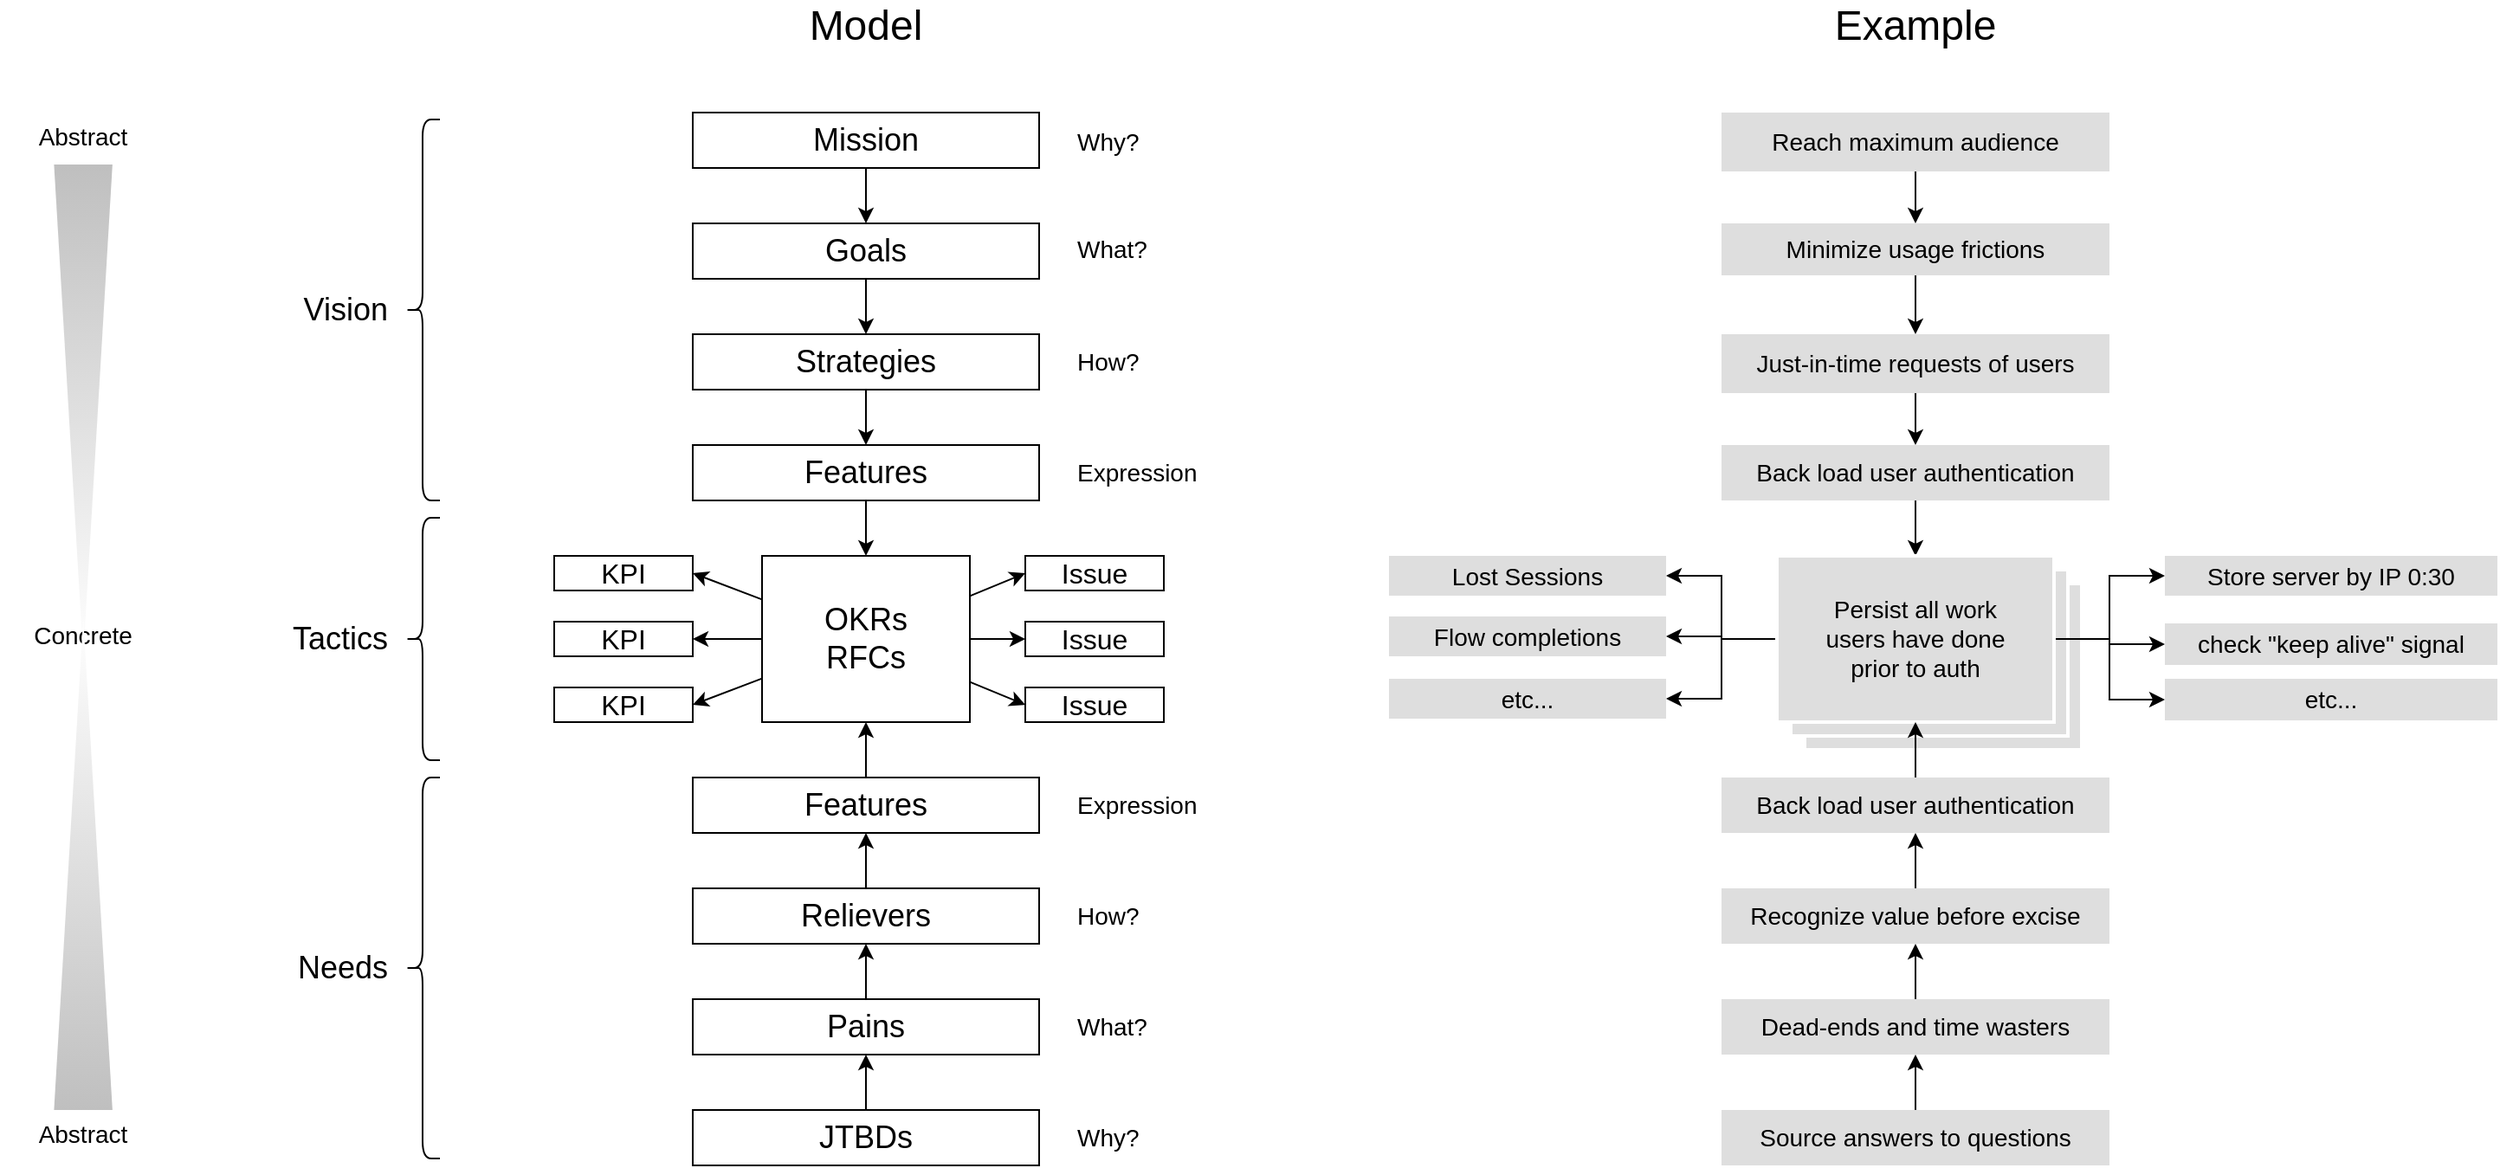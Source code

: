 <mxfile version="16.0.2" type="device"><diagram id="cLoikey2XO72P7-0kfrK" name="Page-1"><mxGraphModel dx="1841" dy="1204" grid="1" gridSize="8" guides="1" tooltips="1" connect="1" arrows="1" fold="1" page="1" pageScale="1" pageWidth="1600" pageHeight="800" math="0" shadow="0"><root><mxCell id="0"/><mxCell id="1" parent="0"/><mxCell id="8Ul-JZNZtvyJDMxzE2Li-91" value="Persist all work users have done prior to auth" style="text;html=1;align=center;verticalAlign=middle;whiteSpace=wrap;rounded=0;fontSize=14;fillColor=#DEDEDE;strokeColor=#FFFFFF;spacingTop=8;spacing=8;spacingLeft=8;spacingBottom=8;spacingRight=8;strokeWidth=2;" vertex="1" parent="1"><mxGeometry x="1136" y="369" width="160" height="96" as="geometry"/></mxCell><mxCell id="8Ul-JZNZtvyJDMxzE2Li-90" value="Persist all work users have done prior to auth" style="text;html=1;align=center;verticalAlign=middle;whiteSpace=wrap;rounded=0;fontSize=14;fillColor=#DEDEDE;strokeColor=#FFFFFF;spacingTop=8;spacing=8;spacingLeft=8;spacingBottom=8;spacingRight=8;strokeWidth=2;" vertex="1" parent="1"><mxGeometry x="1128" y="361" width="160" height="96" as="geometry"/></mxCell><mxCell id="2" value="Vision" style="text;html=1;strokeColor=none;fillColor=none;align=right;verticalAlign=middle;whiteSpace=wrap;rounded=0;fontSize=18;" parent="1" vertex="1"><mxGeometry x="200" y="201" width="120" height="20" as="geometry"/></mxCell><mxCell id="3" value="Tactics" style="text;html=1;strokeColor=none;fillColor=none;align=right;verticalAlign=middle;whiteSpace=wrap;rounded=0;fontSize=18;" parent="1" vertex="1"><mxGeometry x="200" y="391" width="120" height="20" as="geometry"/></mxCell><mxCell id="4" value="Needs" style="text;html=1;strokeColor=none;fillColor=none;align=right;verticalAlign=middle;whiteSpace=wrap;rounded=0;fontSize=18;" parent="1" vertex="1"><mxGeometry x="200" y="581" width="120" height="20" as="geometry"/></mxCell><mxCell id="10" style="edgeStyle=none;html=1;fontSize=18;" parent="1" source="6" target="7" edge="1"><mxGeometry relative="1" as="geometry"/></mxCell><mxCell id="6" value="Mission" style="rounded=0;whiteSpace=wrap;html=1;fontSize=18;align=center;" parent="1" vertex="1"><mxGeometry x="494" y="97" width="200" height="32" as="geometry"/></mxCell><mxCell id="11" style="edgeStyle=none;html=1;fontSize=18;" parent="1" source="7" target="8" edge="1"><mxGeometry relative="1" as="geometry"/></mxCell><mxCell id="7" value="Goals" style="rounded=0;whiteSpace=wrap;html=1;fontSize=18;align=center;" parent="1" vertex="1"><mxGeometry x="494" y="161" width="200" height="32" as="geometry"/></mxCell><mxCell id="12" style="edgeStyle=none;html=1;fontSize=18;" parent="1" source="8" target="9" edge="1"><mxGeometry relative="1" as="geometry"/></mxCell><mxCell id="8" value="Strategies" style="rounded=0;whiteSpace=wrap;html=1;fontSize=18;align=center;" parent="1" vertex="1"><mxGeometry x="494" y="225" width="200" height="32" as="geometry"/></mxCell><mxCell id="39" style="edgeStyle=none;html=1;entryX=0.5;entryY=0;entryDx=0;entryDy=0;fontSize=16;" parent="1" source="9" target="27" edge="1"><mxGeometry relative="1" as="geometry"/></mxCell><mxCell id="9" value="Features" style="rounded=0;whiteSpace=wrap;html=1;fontSize=18;align=center;" parent="1" vertex="1"><mxGeometry x="494" y="289" width="200" height="32" as="geometry"/></mxCell><mxCell id="15" value="Why?" style="text;html=1;strokeColor=none;fillColor=none;align=left;verticalAlign=middle;whiteSpace=wrap;rounded=0;fontSize=14;" parent="1" vertex="1"><mxGeometry x="714" y="104" width="40" height="20" as="geometry"/></mxCell><mxCell id="16" value="What?" style="text;html=1;strokeColor=none;fillColor=none;align=left;verticalAlign=middle;whiteSpace=wrap;rounded=0;fontSize=14;" parent="1" vertex="1"><mxGeometry x="714" y="166" width="40" height="20" as="geometry"/></mxCell><mxCell id="17" value="How?" style="text;html=1;strokeColor=none;fillColor=none;align=left;verticalAlign=middle;whiteSpace=wrap;rounded=0;fontSize=14;" parent="1" vertex="1"><mxGeometry x="714" y="231" width="40" height="20" as="geometry"/></mxCell><mxCell id="18" value="Expression" style="text;html=1;strokeColor=none;fillColor=none;align=left;verticalAlign=middle;whiteSpace=wrap;rounded=0;fontSize=14;" parent="1" vertex="1"><mxGeometry x="714" y="295" width="100" height="20" as="geometry"/></mxCell><mxCell id="23" value="Abstract" style="text;html=1;strokeColor=none;fillColor=none;align=center;verticalAlign=top;whiteSpace=wrap;rounded=0;fontSize=14;fontStyle=0" parent="1" vertex="1"><mxGeometry x="94.18" y="96" width="96" height="32" as="geometry"/></mxCell><mxCell id="24" value="KPI" style="rounded=0;whiteSpace=wrap;html=1;fontSize=16;align=center;" parent="1" vertex="1"><mxGeometry x="414" y="353" width="80" height="20" as="geometry"/></mxCell><mxCell id="30" style="edgeStyle=none;html=1;entryX=1;entryY=0.5;entryDx=0;entryDy=0;fontSize=14;" parent="1" source="27" target="24" edge="1"><mxGeometry relative="1" as="geometry"/></mxCell><mxCell id="31" style="edgeStyle=none;html=1;entryX=1;entryY=0.5;entryDx=0;entryDy=0;fontSize=14;" parent="1" source="27" target="28" edge="1"><mxGeometry relative="1" as="geometry"/></mxCell><mxCell id="32" style="edgeStyle=none;html=1;entryX=1;entryY=0.5;entryDx=0;entryDy=0;fontSize=14;" parent="1" source="27" target="29" edge="1"><mxGeometry relative="1" as="geometry"/></mxCell><mxCell id="36" style="edgeStyle=none;html=1;entryX=0;entryY=0.5;entryDx=0;entryDy=0;fontSize=14;" parent="1" source="27" target="33" edge="1"><mxGeometry relative="1" as="geometry"/></mxCell><mxCell id="37" style="edgeStyle=none;html=1;entryX=0;entryY=0.5;entryDx=0;entryDy=0;fontSize=14;" parent="1" source="27" target="34" edge="1"><mxGeometry relative="1" as="geometry"/></mxCell><mxCell id="38" style="edgeStyle=none;html=1;entryX=0;entryY=0.5;entryDx=0;entryDy=0;fontSize=14;" parent="1" source="27" target="35" edge="1"><mxGeometry relative="1" as="geometry"/></mxCell><mxCell id="27" value="OKRs&lt;br&gt;RFCs" style="rounded=0;whiteSpace=wrap;html=1;fontSize=18;align=center;" parent="1" vertex="1"><mxGeometry x="534" y="353" width="120" height="96" as="geometry"/></mxCell><mxCell id="28" value="KPI" style="rounded=0;whiteSpace=wrap;html=1;fontSize=16;align=center;" parent="1" vertex="1"><mxGeometry x="414" y="391" width="80" height="20" as="geometry"/></mxCell><mxCell id="29" value="KPI" style="rounded=0;whiteSpace=wrap;html=1;fontSize=16;align=center;" parent="1" vertex="1"><mxGeometry x="414" y="429" width="80" height="20" as="geometry"/></mxCell><mxCell id="33" value="Issue" style="rounded=0;whiteSpace=wrap;html=1;fontSize=16;align=center;" parent="1" vertex="1"><mxGeometry x="686" y="353" width="80" height="20" as="geometry"/></mxCell><mxCell id="34" value="Issue" style="rounded=0;whiteSpace=wrap;html=1;fontSize=16;align=center;" parent="1" vertex="1"><mxGeometry x="686" y="391" width="80" height="20" as="geometry"/></mxCell><mxCell id="35" value="Issue" style="rounded=0;whiteSpace=wrap;html=1;fontSize=16;align=center;" parent="1" vertex="1"><mxGeometry x="686" y="429" width="80" height="20" as="geometry"/></mxCell><mxCell id="54" style="edgeStyle=none;html=1;entryX=0.5;entryY=1;entryDx=0;entryDy=0;fontSize=16;" parent="1" source="41" target="27" edge="1"><mxGeometry relative="1" as="geometry"/></mxCell><mxCell id="41" value="Features" style="rounded=0;whiteSpace=wrap;html=1;fontSize=18;align=center;" parent="1" vertex="1"><mxGeometry x="494" y="481" width="200" height="32" as="geometry"/></mxCell><mxCell id="47" value="Expression" style="text;html=1;strokeColor=none;fillColor=none;align=left;verticalAlign=middle;whiteSpace=wrap;rounded=0;fontSize=14;" parent="1" vertex="1"><mxGeometry x="714" y="487" width="100" height="20" as="geometry"/></mxCell><mxCell id="48" value="How?" style="text;html=1;strokeColor=none;fillColor=none;align=left;verticalAlign=middle;whiteSpace=wrap;rounded=0;fontSize=14;" parent="1" vertex="1"><mxGeometry x="714" y="551" width="40" height="20" as="geometry"/></mxCell><mxCell id="49" value="What?" style="text;html=1;strokeColor=none;fillColor=none;align=left;verticalAlign=middle;whiteSpace=wrap;rounded=0;fontSize=14;" parent="1" vertex="1"><mxGeometry x="714" y="615" width="40" height="20" as="geometry"/></mxCell><mxCell id="50" value="Why?" style="text;html=1;strokeColor=none;fillColor=none;align=left;verticalAlign=middle;whiteSpace=wrap;rounded=0;fontSize=14;" parent="1" vertex="1"><mxGeometry x="714" y="679" width="40" height="20" as="geometry"/></mxCell><mxCell id="53" style="edgeStyle=none;html=1;entryX=0.5;entryY=1;entryDx=0;entryDy=0;fontSize=16;" parent="1" source="43" target="41" edge="1"><mxGeometry relative="1" as="geometry"/></mxCell><mxCell id="43" value="Relievers" style="rounded=0;whiteSpace=wrap;html=1;fontSize=18;align=center;" parent="1" vertex="1"><mxGeometry x="494" y="545" width="200" height="32" as="geometry"/></mxCell><mxCell id="52" style="edgeStyle=none;html=1;entryX=0.5;entryY=1;entryDx=0;entryDy=0;fontSize=16;" parent="1" source="45" target="43" edge="1"><mxGeometry relative="1" as="geometry"/></mxCell><mxCell id="45" value="Pains" style="rounded=0;whiteSpace=wrap;html=1;fontSize=18;align=center;" parent="1" vertex="1"><mxGeometry x="494" y="609" width="200" height="32" as="geometry"/></mxCell><mxCell id="51" style="edgeStyle=none;html=1;entryX=0.5;entryY=1;entryDx=0;entryDy=0;fontSize=16;" parent="1" source="46" target="45" edge="1"><mxGeometry relative="1" as="geometry"/></mxCell><mxCell id="46" value="JTBDs" style="rounded=0;whiteSpace=wrap;html=1;fontSize=18;align=center;" parent="1" vertex="1"><mxGeometry x="494" y="673" width="200" height="32" as="geometry"/></mxCell><mxCell id="62" value="" style="shape=curlyBracket;whiteSpace=wrap;html=1;rounded=1;fontSize=16;align=left;verticalAlign=top;" parent="1" vertex="1"><mxGeometry x="328" y="101" width="20" height="220" as="geometry"/></mxCell><mxCell id="63" value="" style="shape=curlyBracket;whiteSpace=wrap;html=1;rounded=1;fontSize=16;align=left;verticalAlign=top;" parent="1" vertex="1"><mxGeometry x="328" y="481" width="20" height="220" as="geometry"/></mxCell><mxCell id="64" value="" style="shape=curlyBracket;whiteSpace=wrap;html=1;rounded=1;fontSize=16;align=left;verticalAlign=top;" parent="1" vertex="1"><mxGeometry x="328" y="331" width="20" height="140" as="geometry"/></mxCell><mxCell id="8Ul-JZNZtvyJDMxzE2Li-64" value="" style="triangle;whiteSpace=wrap;html=1;rotation=90;strokeColor=none;gradientColor=#ffffff;fillColor=#BFBFBF;gradientDirection=east;" vertex="1" parent="1"><mxGeometry y="252.19" width="284.12" height="33.75" as="geometry"/></mxCell><mxCell id="8Ul-JZNZtvyJDMxzE2Li-65" value="Concrete" style="text;html=1;strokeColor=none;fillColor=none;align=center;verticalAlign=top;whiteSpace=wrap;rounded=0;fontSize=14;fontStyle=0" vertex="1" parent="1"><mxGeometry x="94.18" y="384" width="96" height="32" as="geometry"/></mxCell><mxCell id="8Ul-JZNZtvyJDMxzE2Li-66" value="Abstract" style="text;html=1;strokeColor=none;fillColor=none;align=center;verticalAlign=top;whiteSpace=wrap;rounded=0;fontSize=14;fontStyle=0" vertex="1" parent="1"><mxGeometry x="94.18" y="672" width="96" height="32" as="geometry"/></mxCell><mxCell id="8Ul-JZNZtvyJDMxzE2Li-67" value="" style="triangle;whiteSpace=wrap;html=1;rotation=-90;strokeColor=none;gradientColor=#ffffff;fillColor=#BFBFBF;gradientDirection=east;flipV=0;" vertex="1" parent="1"><mxGeometry y="514.07" width="284.12" height="33.75" as="geometry"/></mxCell><mxCell id="8Ul-JZNZtvyJDMxzE2Li-75" style="edgeStyle=orthogonalEdgeStyle;rounded=0;orthogonalLoop=1;jettySize=auto;html=1;" edge="1" parent="1" source="8Ul-JZNZtvyJDMxzE2Li-68" target="8Ul-JZNZtvyJDMxzE2Li-69"><mxGeometry relative="1" as="geometry"/></mxCell><mxCell id="8Ul-JZNZtvyJDMxzE2Li-68" value="Reach maximum audience" style="text;html=1;align=center;verticalAlign=middle;whiteSpace=wrap;rounded=0;fontSize=14;fillColor=#DEDEDE;strokeColor=none;spacingTop=8;spacing=8;spacingLeft=8;spacingBottom=8;spacingRight=8;" vertex="1" parent="1"><mxGeometry x="1088" y="97" width="224" height="34" as="geometry"/></mxCell><mxCell id="8Ul-JZNZtvyJDMxzE2Li-76" style="edgeStyle=orthogonalEdgeStyle;rounded=0;orthogonalLoop=1;jettySize=auto;html=1;" edge="1" parent="1" source="8Ul-JZNZtvyJDMxzE2Li-69" target="8Ul-JZNZtvyJDMxzE2Li-70"><mxGeometry relative="1" as="geometry"/></mxCell><mxCell id="8Ul-JZNZtvyJDMxzE2Li-69" value="Minimize usage frictions" style="text;html=1;align=center;verticalAlign=middle;whiteSpace=wrap;rounded=0;fontSize=14;fillColor=#DEDEDE;strokeColor=none;spacingTop=8;spacing=8;spacingLeft=8;spacingBottom=8;spacingRight=8;" vertex="1" parent="1"><mxGeometry x="1088" y="161" width="224" height="30" as="geometry"/></mxCell><mxCell id="8Ul-JZNZtvyJDMxzE2Li-77" style="edgeStyle=orthogonalEdgeStyle;rounded=0;orthogonalLoop=1;jettySize=auto;html=1;" edge="1" parent="1" source="8Ul-JZNZtvyJDMxzE2Li-70" target="8Ul-JZNZtvyJDMxzE2Li-71"><mxGeometry relative="1" as="geometry"/></mxCell><mxCell id="8Ul-JZNZtvyJDMxzE2Li-70" value="Just-in-time requests of users" style="text;html=1;align=center;verticalAlign=middle;whiteSpace=wrap;rounded=0;fontSize=14;fillColor=#DEDEDE;strokeColor=none;spacingTop=8;spacing=8;spacingLeft=8;spacingBottom=8;spacingRight=8;" vertex="1" parent="1"><mxGeometry x="1088" y="225" width="224" height="34" as="geometry"/></mxCell><mxCell id="8Ul-JZNZtvyJDMxzE2Li-78" style="edgeStyle=orthogonalEdgeStyle;rounded=0;orthogonalLoop=1;jettySize=auto;html=1;" edge="1" parent="1" source="8Ul-JZNZtvyJDMxzE2Li-71" target="8Ul-JZNZtvyJDMxzE2Li-72"><mxGeometry relative="1" as="geometry"/></mxCell><mxCell id="8Ul-JZNZtvyJDMxzE2Li-71" value="Back load user authentication" style="text;html=1;align=center;verticalAlign=middle;whiteSpace=wrap;rounded=0;fontSize=14;fillColor=#DEDEDE;strokeColor=none;spacingTop=8;spacing=8;spacingLeft=8;spacingBottom=8;spacingRight=8;" vertex="1" parent="1"><mxGeometry x="1088" y="289" width="224" height="32" as="geometry"/></mxCell><mxCell id="8Ul-JZNZtvyJDMxzE2Li-79" style="edgeStyle=orthogonalEdgeStyle;rounded=0;orthogonalLoop=1;jettySize=auto;html=1;entryX=0;entryY=0.5;entryDx=0;entryDy=0;" edge="1" parent="1" source="8Ul-JZNZtvyJDMxzE2Li-72" target="8Ul-JZNZtvyJDMxzE2Li-73"><mxGeometry relative="1" as="geometry"/></mxCell><mxCell id="8Ul-JZNZtvyJDMxzE2Li-80" style="edgeStyle=orthogonalEdgeStyle;rounded=0;orthogonalLoop=1;jettySize=auto;html=1;entryX=0;entryY=0.5;entryDx=0;entryDy=0;" edge="1" parent="1" source="8Ul-JZNZtvyJDMxzE2Li-72" target="8Ul-JZNZtvyJDMxzE2Li-74"><mxGeometry relative="1" as="geometry"/></mxCell><mxCell id="8Ul-JZNZtvyJDMxzE2Li-83" style="edgeStyle=orthogonalEdgeStyle;rounded=0;orthogonalLoop=1;jettySize=auto;html=1;entryX=1;entryY=0.5;entryDx=0;entryDy=0;" edge="1" parent="1" source="8Ul-JZNZtvyJDMxzE2Li-72" target="8Ul-JZNZtvyJDMxzE2Li-81"><mxGeometry relative="1" as="geometry"/></mxCell><mxCell id="8Ul-JZNZtvyJDMxzE2Li-84" style="edgeStyle=orthogonalEdgeStyle;rounded=0;orthogonalLoop=1;jettySize=auto;html=1;entryX=1;entryY=0.5;entryDx=0;entryDy=0;" edge="1" parent="1" source="8Ul-JZNZtvyJDMxzE2Li-72" target="8Ul-JZNZtvyJDMxzE2Li-82"><mxGeometry relative="1" as="geometry"/></mxCell><mxCell id="8Ul-JZNZtvyJDMxzE2Li-99" style="edgeStyle=orthogonalEdgeStyle;rounded=0;orthogonalLoop=1;jettySize=auto;html=1;entryX=1;entryY=0.5;entryDx=0;entryDy=0;fontSize=24;" edge="1" parent="1" source="8Ul-JZNZtvyJDMxzE2Li-72" target="8Ul-JZNZtvyJDMxzE2Li-98"><mxGeometry relative="1" as="geometry"/></mxCell><mxCell id="8Ul-JZNZtvyJDMxzE2Li-101" style="edgeStyle=orthogonalEdgeStyle;rounded=0;orthogonalLoop=1;jettySize=auto;html=1;entryX=0;entryY=0.5;entryDx=0;entryDy=0;fontSize=24;" edge="1" parent="1" source="8Ul-JZNZtvyJDMxzE2Li-72" target="8Ul-JZNZtvyJDMxzE2Li-100"><mxGeometry relative="1" as="geometry"/></mxCell><mxCell id="8Ul-JZNZtvyJDMxzE2Li-72" value="Persist all work users have done prior to auth" style="text;html=1;align=center;verticalAlign=middle;whiteSpace=wrap;rounded=0;fontSize=14;fillColor=#DEDEDE;strokeColor=#FFFFFF;spacingTop=8;spacing=8;spacingLeft=8;spacingBottom=8;spacingRight=8;strokeWidth=2;" vertex="1" parent="1"><mxGeometry x="1120" y="353" width="160" height="96" as="geometry"/></mxCell><mxCell id="8Ul-JZNZtvyJDMxzE2Li-73" value="Store server by IP 0:30" style="text;html=1;align=center;verticalAlign=middle;whiteSpace=wrap;rounded=0;fontSize=14;fillColor=#DEDEDE;strokeColor=none;spacingTop=8;spacing=8;spacingLeft=8;spacingBottom=8;spacingRight=8;" vertex="1" parent="1"><mxGeometry x="1344" y="353" width="192" height="23" as="geometry"/></mxCell><mxCell id="8Ul-JZNZtvyJDMxzE2Li-74" value="check &quot;keep alive&quot; signal" style="text;html=1;align=center;verticalAlign=middle;whiteSpace=wrap;rounded=0;fontSize=14;fillColor=#DEDEDE;strokeColor=none;spacingTop=8;spacing=8;spacingLeft=8;spacingBottom=8;spacingRight=8;" vertex="1" parent="1"><mxGeometry x="1344" y="392" width="192" height="24" as="geometry"/></mxCell><mxCell id="8Ul-JZNZtvyJDMxzE2Li-81" value="Lost Sessions" style="text;html=1;align=center;verticalAlign=middle;whiteSpace=wrap;rounded=0;fontSize=14;fillColor=#DEDEDE;strokeColor=none;spacingTop=8;spacing=8;spacingLeft=8;spacingBottom=8;spacingRight=8;" vertex="1" parent="1"><mxGeometry x="896" y="353" width="160" height="23" as="geometry"/></mxCell><mxCell id="8Ul-JZNZtvyJDMxzE2Li-82" value="Flow completions" style="text;html=1;align=center;verticalAlign=middle;whiteSpace=wrap;rounded=0;fontSize=14;fillColor=#DEDEDE;strokeColor=none;spacingTop=8;spacing=8;spacingLeft=8;spacingBottom=8;spacingRight=8;" vertex="1" parent="1"><mxGeometry x="896" y="388" width="160" height="23" as="geometry"/></mxCell><mxCell id="8Ul-JZNZtvyJDMxzE2Li-92" style="edgeStyle=orthogonalEdgeStyle;rounded=0;orthogonalLoop=1;jettySize=auto;html=1;entryX=0.5;entryY=1;entryDx=0;entryDy=0;" edge="1" parent="1" source="8Ul-JZNZtvyJDMxzE2Li-85" target="8Ul-JZNZtvyJDMxzE2Li-72"><mxGeometry relative="1" as="geometry"/></mxCell><mxCell id="8Ul-JZNZtvyJDMxzE2Li-85" value="Back load user authentication" style="text;html=1;align=center;verticalAlign=middle;whiteSpace=wrap;rounded=0;fontSize=14;fillColor=#DEDEDE;strokeColor=none;spacingTop=8;spacing=8;spacingLeft=8;spacingBottom=8;spacingRight=8;" vertex="1" parent="1"><mxGeometry x="1088" y="481" width="224" height="32" as="geometry"/></mxCell><mxCell id="8Ul-JZNZtvyJDMxzE2Li-93" style="edgeStyle=orthogonalEdgeStyle;rounded=0;orthogonalLoop=1;jettySize=auto;html=1;entryX=0.5;entryY=1;entryDx=0;entryDy=0;" edge="1" parent="1" source="8Ul-JZNZtvyJDMxzE2Li-86" target="8Ul-JZNZtvyJDMxzE2Li-85"><mxGeometry relative="1" as="geometry"/></mxCell><mxCell id="8Ul-JZNZtvyJDMxzE2Li-86" value="Recognize value before excise" style="text;html=1;align=center;verticalAlign=middle;whiteSpace=wrap;rounded=0;fontSize=14;fillColor=#DEDEDE;strokeColor=none;spacingTop=8;spacing=8;spacingLeft=8;spacingBottom=8;spacingRight=8;" vertex="1" parent="1"><mxGeometry x="1088" y="545" width="224" height="32" as="geometry"/></mxCell><mxCell id="8Ul-JZNZtvyJDMxzE2Li-94" style="edgeStyle=orthogonalEdgeStyle;rounded=0;orthogonalLoop=1;jettySize=auto;html=1;entryX=0.5;entryY=1;entryDx=0;entryDy=0;" edge="1" parent="1" source="8Ul-JZNZtvyJDMxzE2Li-87" target="8Ul-JZNZtvyJDMxzE2Li-86"><mxGeometry relative="1" as="geometry"/></mxCell><mxCell id="8Ul-JZNZtvyJDMxzE2Li-87" value="Dead-ends and time wasters" style="text;html=1;align=center;verticalAlign=middle;whiteSpace=wrap;rounded=0;fontSize=14;fillColor=#DEDEDE;strokeColor=none;spacingTop=8;spacing=8;spacingLeft=8;spacingBottom=8;spacingRight=8;" vertex="1" parent="1"><mxGeometry x="1088" y="609" width="224" height="32" as="geometry"/></mxCell><mxCell id="8Ul-JZNZtvyJDMxzE2Li-95" style="edgeStyle=orthogonalEdgeStyle;rounded=0;orthogonalLoop=1;jettySize=auto;html=1;entryX=0.5;entryY=1;entryDx=0;entryDy=0;" edge="1" parent="1" source="8Ul-JZNZtvyJDMxzE2Li-89" target="8Ul-JZNZtvyJDMxzE2Li-87"><mxGeometry relative="1" as="geometry"/></mxCell><mxCell id="8Ul-JZNZtvyJDMxzE2Li-89" value="Source answers to questions" style="text;html=1;align=center;verticalAlign=middle;whiteSpace=wrap;rounded=0;fontSize=14;fillColor=#DEDEDE;strokeColor=none;spacingTop=8;spacing=8;spacingLeft=8;spacingBottom=8;spacingRight=8;" vertex="1" parent="1"><mxGeometry x="1088" y="673" width="224" height="32" as="geometry"/></mxCell><mxCell id="8Ul-JZNZtvyJDMxzE2Li-96" value="Model" style="text;html=1;strokeColor=none;fillColor=none;align=center;verticalAlign=middle;whiteSpace=wrap;rounded=0;fontSize=24;" vertex="1" parent="1"><mxGeometry x="564" y="32" width="60" height="30" as="geometry"/></mxCell><mxCell id="8Ul-JZNZtvyJDMxzE2Li-97" value="Example" style="text;html=1;strokeColor=none;fillColor=none;align=center;verticalAlign=middle;whiteSpace=wrap;rounded=0;fontSize=24;" vertex="1" parent="1"><mxGeometry x="1128" y="32" width="144" height="30" as="geometry"/></mxCell><mxCell id="8Ul-JZNZtvyJDMxzE2Li-98" value="etc..." style="text;html=1;align=center;verticalAlign=middle;whiteSpace=wrap;rounded=0;fontSize=14;fillColor=#DEDEDE;strokeColor=none;spacingTop=8;spacing=8;spacingLeft=8;spacingBottom=8;spacingRight=8;" vertex="1" parent="1"><mxGeometry x="896" y="424" width="160" height="23" as="geometry"/></mxCell><mxCell id="8Ul-JZNZtvyJDMxzE2Li-100" value="etc..." style="text;html=1;align=center;verticalAlign=middle;whiteSpace=wrap;rounded=0;fontSize=14;fillColor=#DEDEDE;strokeColor=none;spacingTop=8;spacing=8;spacingLeft=8;spacingBottom=8;spacingRight=8;" vertex="1" parent="1"><mxGeometry x="1344" y="424" width="192" height="24" as="geometry"/></mxCell></root></mxGraphModel></diagram></mxfile>
